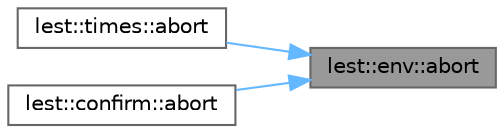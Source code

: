 digraph "lest::env::abort"
{
 // LATEX_PDF_SIZE
  bgcolor="transparent";
  edge [fontname=Helvetica,fontsize=10,labelfontname=Helvetica,labelfontsize=10];
  node [fontname=Helvetica,fontsize=10,shape=box,height=0.2,width=0.4];
  rankdir="RL";
  Node1 [id="Node000001",label="lest::env::abort",height=0.2,width=0.4,color="gray40", fillcolor="grey60", style="filled", fontcolor="black",tooltip=" "];
  Node1 -> Node2 [id="edge5_Node000001_Node000002",dir="back",color="steelblue1",style="solid",tooltip=" "];
  Node2 [id="Node000002",label="lest::times::abort",height=0.2,width=0.4,color="grey40", fillcolor="white", style="filled",URL="$structlest_1_1times.html#a0237eefebdb6b13e3d051b2bb3beb4d5",tooltip=" "];
  Node1 -> Node3 [id="edge6_Node000001_Node000003",dir="back",color="steelblue1",style="solid",tooltip=" "];
  Node3 [id="Node000003",label="lest::confirm::abort",height=0.2,width=0.4,color="grey40", fillcolor="white", style="filled",URL="$structlest_1_1confirm.html#aebd925ebe983e77c7f7712ee10c046a0",tooltip=" "];
}
